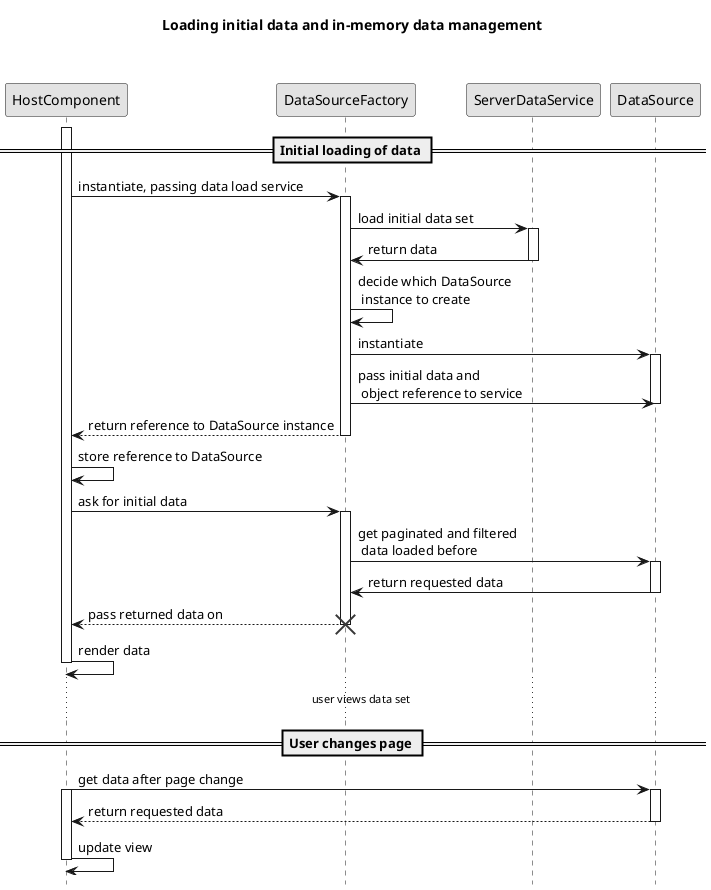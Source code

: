 @startuml

skinparam monochrome true
hide footbox
title Loading initial data and in-memory data management\n\n

== Initial loading of data ==

activate HostComponent
HostComponent -> DataSourceFactory: instantiate, passing data load service
activate DataSourceFactory
DataSourceFactory -> ServerDataService: load initial data set
activate ServerDataService
ServerDataService -> DataSourceFactory: return data
deactivate ServerDataService
DataSourceFactory -> DataSourceFactory: decide which DataSource\n instance to create
DataSourceFactory -> DataSource: instantiate
activate DataSource
DataSourceFactory -> DataSource: pass initial data and\n object reference to service
deactivate DataSource
return return reference to DataSource instance
deactivate DataSourceFactory
HostComponent -> HostComponent: store reference to DataSource
HostComponent -> DataSourceFactory: ask for initial data
activate DataSourceFactory
DataSourceFactory -> DataSource: get paginated and filtered\n data loaded before
activate DataSource
DataSource -> DataSourceFactory: return requested data
deactivate DataSource
return pass returned data on
destroy DataSourceFactory
deactivate DataSourceFactory
HostComponent -> HostComponent: render data
deactivate HostComponent
...user views data set...

== User changes page ==

HostComponent -> DataSource: get data after page change
activate HostComponent
activate DataSource
return return requested data
deactivate DataSource
HostComponent -> HostComponent: update view
deactivate HostComponent
@enduml
